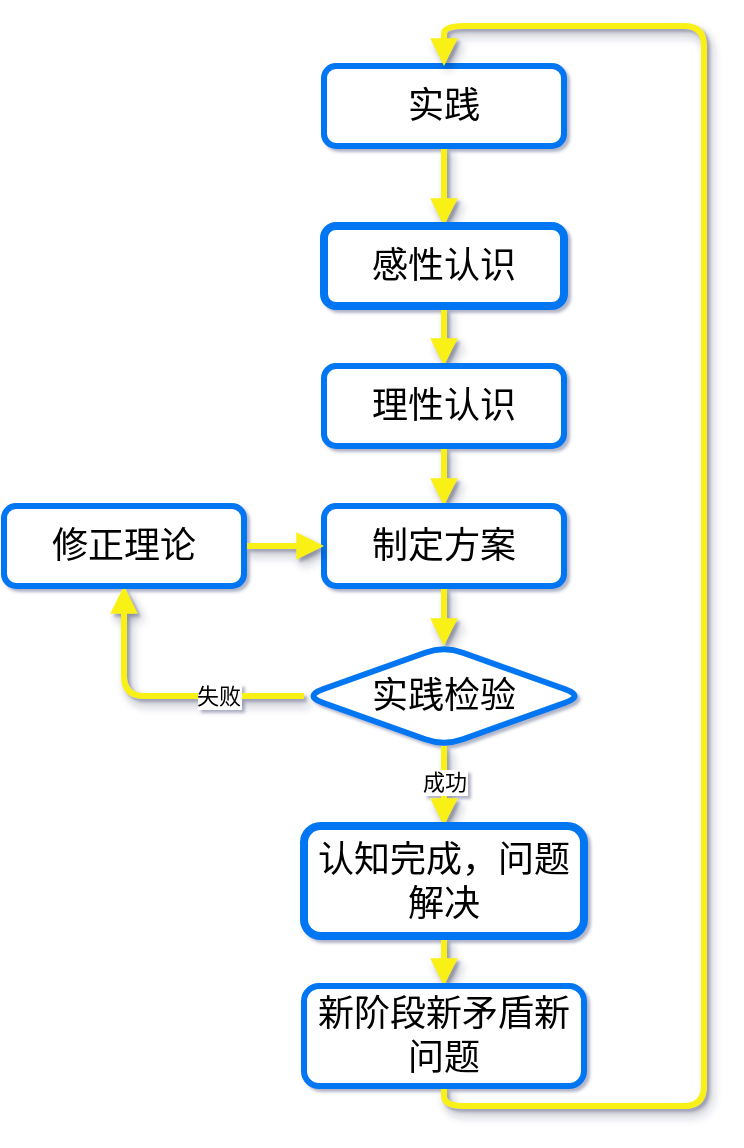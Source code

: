 <mxfile version="28.0.6">
  <diagram name="第 1 页" id="MqOkthow9WZnEre9_YZL">
    <mxGraphModel dx="866" dy="724" grid="0" gridSize="10" guides="1" tooltips="1" connect="1" arrows="1" fold="1" page="0" pageScale="1" pageWidth="827" pageHeight="1169" math="0" shadow="1">
      <root>
        <mxCell id="0" />
        <mxCell id="1" parent="0" />
        <mxCell id="vZvixKyqz1IigzheAkqA-4" value="" style="edgeStyle=orthogonalEdgeStyle;rounded=1;orthogonalLoop=1;jettySize=auto;html=1;fontSize=14;fontStyle=0;fontFamily=Times New Roman;labelBorderColor=none;textShadow=0;strokeWidth=3;strokeColor=light-dark(#f9f115, #ededed);endArrow=block;endFill=1;shadow=1;" edge="1" parent="1" source="vZvixKyqz1IigzheAkqA-2" target="vZvixKyqz1IigzheAkqA-3">
          <mxGeometry relative="1" as="geometry" />
        </mxCell>
        <mxCell id="vZvixKyqz1IigzheAkqA-2" value="实践" style="rounded=1;whiteSpace=wrap;html=1;fontSize=18;fontStyle=0;fontFamily=Times New Roman;labelBorderColor=none;textShadow=0;gradientColor=none;glass=0;shadow=0;strokeWidth=3;strokeColor=light-dark(#0276f2, #ededed);verticalAlign=middle;horizontal=1;" vertex="1" parent="1">
          <mxGeometry x="270" y="210" width="120" height="40" as="geometry" />
        </mxCell>
        <mxCell id="vZvixKyqz1IigzheAkqA-6" value="" style="edgeStyle=orthogonalEdgeStyle;rounded=1;orthogonalLoop=1;jettySize=auto;html=1;fontSize=14;fontStyle=0;fontFamily=Times New Roman;labelBorderColor=none;textShadow=0;strokeWidth=3;strokeColor=light-dark(#f9f115, #ededed);endArrow=block;endFill=1;shadow=1;" edge="1" parent="1" source="vZvixKyqz1IigzheAkqA-3" target="vZvixKyqz1IigzheAkqA-5">
          <mxGeometry relative="1" as="geometry" />
        </mxCell>
        <mxCell id="vZvixKyqz1IigzheAkqA-3" value="感性认识" style="whiteSpace=wrap;html=1;rounded=1;fontSize=18;fontStyle=0;fontFamily=Times New Roman;labelBorderColor=none;textShadow=0;shadow=0;strokeWidth=4;strokeColor=light-dark(#0276f2, #ededed);verticalAlign=middle;horizontal=1;" vertex="1" parent="1">
          <mxGeometry x="270" y="290" width="120" height="40" as="geometry" />
        </mxCell>
        <mxCell id="vZvixKyqz1IigzheAkqA-8" value="" style="edgeStyle=orthogonalEdgeStyle;rounded=1;orthogonalLoop=1;jettySize=auto;html=1;fontSize=14;fontStyle=0;fontFamily=Times New Roman;labelBorderColor=none;textShadow=0;strokeWidth=3;strokeColor=light-dark(#f9f115, #ededed);endArrow=block;endFill=1;shadow=1;" edge="1" parent="1" source="vZvixKyqz1IigzheAkqA-5" target="vZvixKyqz1IigzheAkqA-7">
          <mxGeometry relative="1" as="geometry" />
        </mxCell>
        <mxCell id="vZvixKyqz1IigzheAkqA-5" value="理性认识" style="whiteSpace=wrap;html=1;rounded=1;fontSize=18;fontStyle=0;fontFamily=Times New Roman;labelBorderColor=none;textShadow=0;shadow=0;strokeWidth=3;strokeColor=light-dark(#0276f2, #ededed);verticalAlign=middle;horizontal=1;" vertex="1" parent="1">
          <mxGeometry x="270" y="360" width="120" height="40" as="geometry" />
        </mxCell>
        <mxCell id="vZvixKyqz1IigzheAkqA-14" value="" style="edgeStyle=orthogonalEdgeStyle;rounded=1;orthogonalLoop=1;jettySize=auto;html=1;fontSize=14;fontStyle=0;fontFamily=Times New Roman;labelBorderColor=none;textShadow=0;strokeWidth=3;strokeColor=light-dark(#f9f115, #ededed);endArrow=block;endFill=1;shadow=1;" edge="1" parent="1" source="vZvixKyqz1IigzheAkqA-7" target="vZvixKyqz1IigzheAkqA-13">
          <mxGeometry relative="1" as="geometry" />
        </mxCell>
        <mxCell id="vZvixKyqz1IigzheAkqA-7" value="制定方案" style="whiteSpace=wrap;html=1;rounded=1;fontSize=18;fontStyle=0;fontFamily=Times New Roman;labelBorderColor=none;textShadow=0;shadow=0;strokeWidth=3;strokeColor=light-dark(#0276f2, #ededed);verticalAlign=middle;horizontal=1;" vertex="1" parent="1">
          <mxGeometry x="270" y="430" width="120" height="40" as="geometry" />
        </mxCell>
        <mxCell id="vZvixKyqz1IigzheAkqA-19" value="" style="edgeStyle=orthogonalEdgeStyle;rounded=1;orthogonalLoop=1;jettySize=auto;html=1;fontSize=14;fontStyle=0;fontFamily=Times New Roman;labelBorderColor=none;textShadow=0;strokeWidth=3;strokeColor=light-dark(#f9f115, #ededed);endArrow=block;endFill=1;shadow=1;" edge="1" parent="1" source="vZvixKyqz1IigzheAkqA-13" target="vZvixKyqz1IigzheAkqA-18">
          <mxGeometry relative="1" as="geometry" />
        </mxCell>
        <mxCell id="vZvixKyqz1IigzheAkqA-28" value="失败" style="edgeLabel;html=1;align=center;verticalAlign=middle;resizable=0;points=[];rounded=1;" vertex="1" connectable="0" parent="vZvixKyqz1IigzheAkqA-19">
          <mxGeometry x="-0.4" relative="1" as="geometry">
            <mxPoint as="offset" />
          </mxGeometry>
        </mxCell>
        <mxCell id="vZvixKyqz1IigzheAkqA-22" value="" style="edgeStyle=orthogonalEdgeStyle;rounded=1;orthogonalLoop=1;jettySize=auto;html=1;fontSize=14;fontStyle=0;fontFamily=Times New Roman;labelBorderColor=none;textShadow=0;strokeWidth=3;strokeColor=light-dark(#f9f115, #ededed);endArrow=block;endFill=1;shadow=1;" edge="1" parent="1" source="vZvixKyqz1IigzheAkqA-13" target="vZvixKyqz1IigzheAkqA-21">
          <mxGeometry relative="1" as="geometry" />
        </mxCell>
        <mxCell id="vZvixKyqz1IigzheAkqA-29" value="成功" style="edgeLabel;html=1;align=center;verticalAlign=middle;resizable=0;points=[];rounded=1;" vertex="1" connectable="0" parent="vZvixKyqz1IigzheAkqA-22">
          <mxGeometry x="0.418" y="-1" relative="1" as="geometry">
            <mxPoint x="1" y="-11" as="offset" />
          </mxGeometry>
        </mxCell>
        <mxCell id="vZvixKyqz1IigzheAkqA-13" value="实践检验" style="rhombus;whiteSpace=wrap;html=1;rounded=1;fontSize=18;fontStyle=0;fontFamily=Times New Roman;labelBorderColor=none;textShadow=0;shadow=0;strokeWidth=3;strokeColor=light-dark(#0276f2, #ededed);verticalAlign=middle;horizontal=1;" vertex="1" parent="1">
          <mxGeometry x="260" y="500" width="140" height="50" as="geometry" />
        </mxCell>
        <mxCell id="vZvixKyqz1IigzheAkqA-26" style="edgeStyle=orthogonalEdgeStyle;rounded=1;orthogonalLoop=1;jettySize=auto;html=1;entryX=0;entryY=0.5;entryDx=0;entryDy=0;fontSize=14;fontStyle=0;fontFamily=Times New Roman;labelBorderColor=none;textShadow=0;strokeWidth=3;strokeColor=light-dark(#f9f115, #ededed);endArrow=block;endFill=1;shadow=1;" edge="1" parent="1" source="vZvixKyqz1IigzheAkqA-18" target="vZvixKyqz1IigzheAkqA-7">
          <mxGeometry relative="1" as="geometry" />
        </mxCell>
        <mxCell id="vZvixKyqz1IigzheAkqA-18" value="修正理论" style="whiteSpace=wrap;html=1;rounded=1;fontSize=18;fontStyle=0;fontFamily=Times New Roman;labelBorderColor=none;textShadow=0;shadow=0;strokeWidth=3;strokeColor=light-dark(#0276f2, #ededed);verticalAlign=middle;horizontal=1;" vertex="1" parent="1">
          <mxGeometry x="110" y="430" width="120" height="40" as="geometry" />
        </mxCell>
        <mxCell id="vZvixKyqz1IigzheAkqA-24" value="" style="edgeStyle=orthogonalEdgeStyle;rounded=1;orthogonalLoop=1;jettySize=auto;html=1;fontSize=14;fontStyle=0;fontFamily=Times New Roman;labelBorderColor=none;textShadow=0;strokeWidth=3;strokeColor=light-dark(#f9f115, #ededed);endArrow=block;endFill=1;shadow=1;" edge="1" parent="1" source="vZvixKyqz1IigzheAkqA-21" target="vZvixKyqz1IigzheAkqA-23">
          <mxGeometry relative="1" as="geometry" />
        </mxCell>
        <mxCell id="vZvixKyqz1IigzheAkqA-21" value="认知完成，问题解决" style="whiteSpace=wrap;html=1;rounded=1;fontSize=18;fontStyle=0;fontFamily=Times New Roman;labelBorderColor=none;textShadow=0;shadow=0;strokeWidth=4;strokeColor=light-dark(#0276f2, #ededed);verticalAlign=middle;horizontal=1;" vertex="1" parent="1">
          <mxGeometry x="260" y="590" width="140" height="55" as="geometry" />
        </mxCell>
        <mxCell id="vZvixKyqz1IigzheAkqA-25" style="edgeStyle=orthogonalEdgeStyle;rounded=1;orthogonalLoop=1;jettySize=auto;html=1;entryX=0.5;entryY=0;entryDx=0;entryDy=0;fontSize=14;fontStyle=0;fontFamily=Times New Roman;labelBorderColor=none;textShadow=0;strokeWidth=3;strokeColor=light-dark(#f9f115, #ededed);endArrow=block;endFill=1;shadow=1;" edge="1" parent="1" source="vZvixKyqz1IigzheAkqA-23" target="vZvixKyqz1IigzheAkqA-2">
          <mxGeometry relative="1" as="geometry">
            <Array as="points">
              <mxPoint x="330" y="730" />
              <mxPoint x="460" y="730" />
              <mxPoint x="460" y="190" />
              <mxPoint x="330" y="190" />
            </Array>
          </mxGeometry>
        </mxCell>
        <mxCell id="vZvixKyqz1IigzheAkqA-23" value="新阶段新矛盾新问题" style="whiteSpace=wrap;html=1;rounded=1;fontSize=18;fontStyle=0;fontFamily=Times New Roman;labelBorderColor=none;textShadow=0;shadow=0;strokeWidth=3;strokeColor=light-dark(#0276f2, #ededed);verticalAlign=middle;horizontal=1;" vertex="1" parent="1">
          <mxGeometry x="260" y="670" width="140" height="50" as="geometry" />
        </mxCell>
      </root>
    </mxGraphModel>
  </diagram>
</mxfile>
